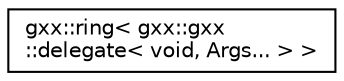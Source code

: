 digraph "Graphical Class Hierarchy"
{
  edge [fontname="Helvetica",fontsize="10",labelfontname="Helvetica",labelfontsize="10"];
  node [fontname="Helvetica",fontsize="10",shape=record];
  rankdir="LR";
  Node1 [label="gxx::ring\< gxx::gxx\l::delegate\< void, Args... \> \>",height=0.2,width=0.4,color="black", fillcolor="white", style="filled",URL="$classgxx_1_1ring.html"];
}

